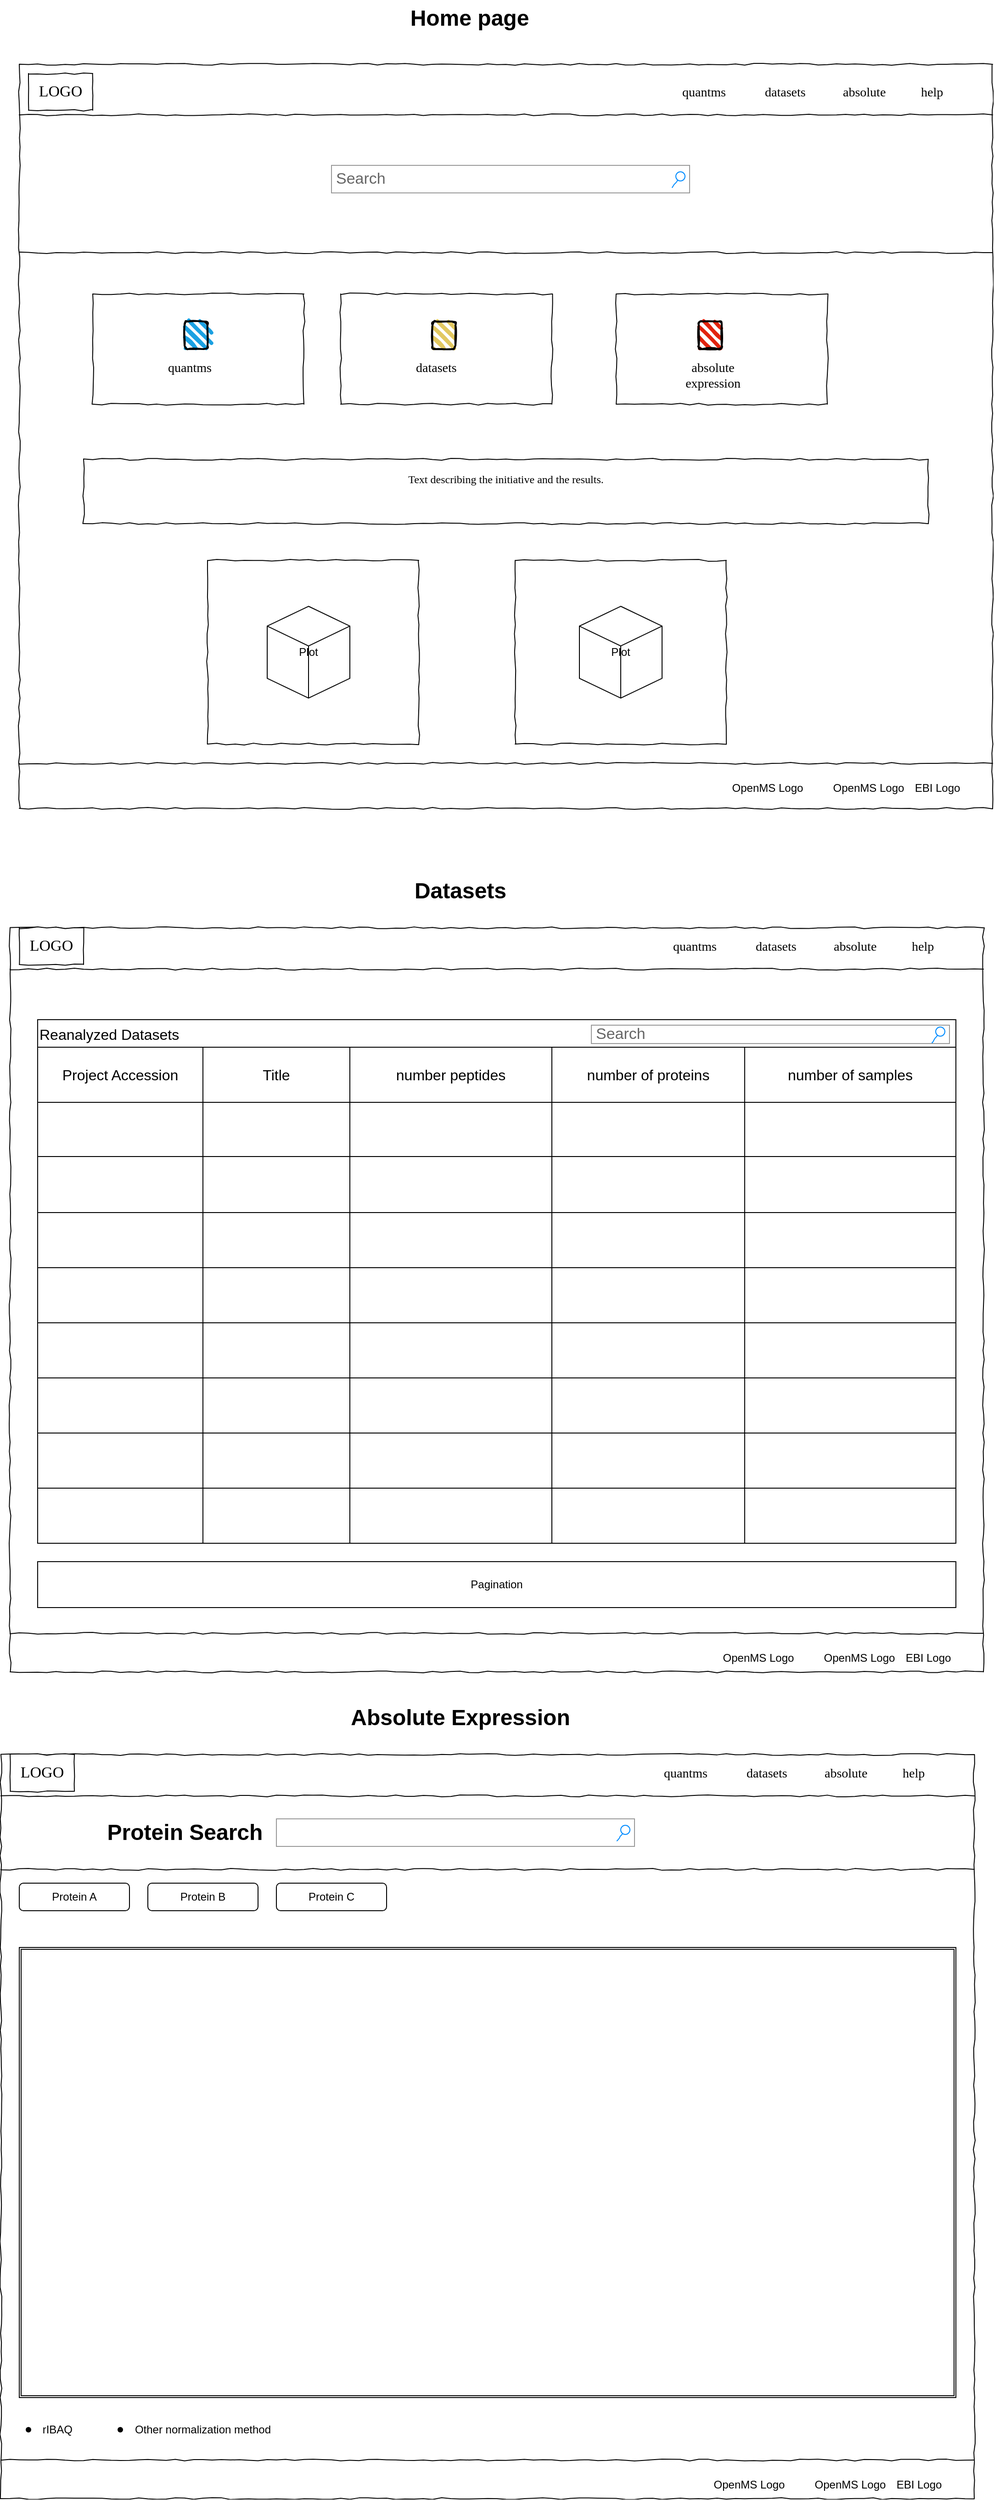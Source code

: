 <mxfile version="21.6.5" type="github">
  <diagram name="Page-1" id="03018318-947c-dd8e-b7a3-06fadd420f32">
    <mxGraphModel dx="2074" dy="2013" grid="1" gridSize="10" guides="1" tooltips="1" connect="1" arrows="1" fold="1" page="1" pageScale="1" pageWidth="1100" pageHeight="850" background="#ffffff" math="0" shadow="0">
      <root>
        <mxCell id="0" />
        <mxCell id="1" parent="0" />
        <mxCell id="677b7b8949515195-1" value="" style="whiteSpace=wrap;html=1;rounded=0;shadow=0;labelBackgroundColor=none;strokeColor=#000000;strokeWidth=1;fillColor=none;fontFamily=Verdana;fontSize=12;fontColor=#000000;align=center;comic=1;" parent="1" vertex="1">
          <mxGeometry x="20" y="20" width="1060" height="810" as="geometry" />
        </mxCell>
        <mxCell id="677b7b8949515195-3" value="Search" style="strokeWidth=1;shadow=0;dashed=0;align=center;html=1;shape=mxgraph.mockup.forms.searchBox;strokeColor=#999999;mainText=;strokeColor2=#008cff;fontColor=#666666;fontSize=17;align=left;spacingLeft=3;rounded=0;labelBackgroundColor=none;comic=1;" parent="1" vertex="1">
          <mxGeometry x="360" y="130" width="390" height="30" as="geometry" />
        </mxCell>
        <mxCell id="677b7b8949515195-15" value="&lt;div style=&quot;text-align: justify&quot;&gt;Text describing the initiative and the results.&lt;/div&gt;" style="whiteSpace=wrap;html=1;rounded=0;shadow=0;labelBackgroundColor=none;strokeWidth=1;fillColor=none;fontFamily=Verdana;fontSize=12;align=center;verticalAlign=top;spacing=10;comic=1;" parent="1" vertex="1">
          <mxGeometry x="90" y="450" width="920" height="70" as="geometry" />
        </mxCell>
        <mxCell id="yzn5Dcp2r0DAvpw1gpCk-1" value="" style="line;strokeWidth=1;html=1;rounded=0;shadow=0;labelBackgroundColor=none;fillColor=none;fontFamily=Verdana;fontSize=14;fontColor=#000000;align=center;comic=1;" vertex="1" parent="1">
          <mxGeometry x="20" y="200" width="1060" height="50" as="geometry" />
        </mxCell>
        <mxCell id="yzn5Dcp2r0DAvpw1gpCk-4" value="" style="group" vertex="1" connectable="0" parent="1">
          <mxGeometry x="100" y="270" width="230" height="120" as="geometry" />
        </mxCell>
        <mxCell id="677b7b8949515195-26" value="" style="whiteSpace=wrap;html=1;rounded=0;shadow=0;labelBackgroundColor=none;strokeWidth=1;fillColor=none;fontFamily=Verdana;fontSize=12;align=center;comic=1;" parent="yzn5Dcp2r0DAvpw1gpCk-4" vertex="1">
          <mxGeometry width="230" height="120" as="geometry" />
        </mxCell>
        <mxCell id="677b7b8949515195-42" value="quantms" style="text;html=1;points=[];align=left;verticalAlign=top;spacingTop=-4;fontSize=14;fontFamily=Verdana" parent="yzn5Dcp2r0DAvpw1gpCk-4" vertex="1">
          <mxGeometry x="80" y="70" width="70" height="20" as="geometry" />
        </mxCell>
        <mxCell id="yzn5Dcp2r0DAvpw1gpCk-3" value="" style="rounded=1;whiteSpace=wrap;html=1;strokeWidth=2;fillWeight=4;hachureGap=8;hachureAngle=45;fillColor=#1ba1e2;sketch=1;" vertex="1" parent="yzn5Dcp2r0DAvpw1gpCk-4">
          <mxGeometry x="100" y="30" width="25" height="30" as="geometry" />
        </mxCell>
        <mxCell id="yzn5Dcp2r0DAvpw1gpCk-5" value="" style="group" vertex="1" connectable="0" parent="1">
          <mxGeometry x="370" y="270" width="230" height="120" as="geometry" />
        </mxCell>
        <mxCell id="yzn5Dcp2r0DAvpw1gpCk-6" value="" style="whiteSpace=wrap;html=1;rounded=0;shadow=0;labelBackgroundColor=none;strokeWidth=1;fillColor=none;fontFamily=Verdana;fontSize=12;align=center;comic=1;" vertex="1" parent="yzn5Dcp2r0DAvpw1gpCk-5">
          <mxGeometry width="230" height="120" as="geometry" />
        </mxCell>
        <mxCell id="yzn5Dcp2r0DAvpw1gpCk-7" value="datasets" style="text;html=1;points=[];align=left;verticalAlign=top;spacingTop=-4;fontSize=14;fontFamily=Verdana" vertex="1" parent="yzn5Dcp2r0DAvpw1gpCk-5">
          <mxGeometry x="80" y="70" width="70" height="20" as="geometry" />
        </mxCell>
        <mxCell id="yzn5Dcp2r0DAvpw1gpCk-8" value="" style="rounded=1;whiteSpace=wrap;html=1;strokeWidth=2;fillWeight=4;hachureGap=8;hachureAngle=45;fillColor=#E2C861;sketch=1;" vertex="1" parent="yzn5Dcp2r0DAvpw1gpCk-5">
          <mxGeometry x="100" y="30" width="25" height="30" as="geometry" />
        </mxCell>
        <mxCell id="yzn5Dcp2r0DAvpw1gpCk-9" value="" style="group" vertex="1" connectable="0" parent="1">
          <mxGeometry x="660" y="270" width="230" height="120" as="geometry" />
        </mxCell>
        <mxCell id="yzn5Dcp2r0DAvpw1gpCk-10" value="" style="whiteSpace=wrap;html=1;rounded=0;shadow=0;labelBackgroundColor=none;strokeWidth=1;fillColor=none;fontFamily=Verdana;fontSize=12;align=center;comic=1;" vertex="1" parent="yzn5Dcp2r0DAvpw1gpCk-9">
          <mxGeometry x="10" width="230" height="120" as="geometry" />
        </mxCell>
        <mxCell id="yzn5Dcp2r0DAvpw1gpCk-11" value="absolute &lt;br&gt;expression" style="text;html=1;points=[];align=center;verticalAlign=top;spacingTop=-4;fontSize=14;fontFamily=Verdana" vertex="1" parent="yzn5Dcp2r0DAvpw1gpCk-9">
          <mxGeometry x="80" y="70" width="70" height="20" as="geometry" />
        </mxCell>
        <mxCell id="yzn5Dcp2r0DAvpw1gpCk-12" value="" style="rounded=1;whiteSpace=wrap;html=1;strokeWidth=2;fillWeight=4;hachureGap=8;hachureAngle=45;fillColor=#E2230E;sketch=1;" vertex="1" parent="yzn5Dcp2r0DAvpw1gpCk-9">
          <mxGeometry x="100" y="30" width="25" height="30" as="geometry" />
        </mxCell>
        <mxCell id="yzn5Dcp2r0DAvpw1gpCk-14" value="" style="whiteSpace=wrap;html=1;rounded=0;shadow=0;labelBackgroundColor=none;strokeWidth=1;fillColor=none;fontFamily=Verdana;fontSize=12;align=center;comic=1;" vertex="1" parent="1">
          <mxGeometry x="225" y="560" width="230" height="200" as="geometry" />
        </mxCell>
        <mxCell id="yzn5Dcp2r0DAvpw1gpCk-17" value="" style="whiteSpace=wrap;html=1;rounded=0;shadow=0;labelBackgroundColor=none;strokeWidth=1;fillColor=none;fontFamily=Verdana;fontSize=12;align=center;comic=1;" vertex="1" parent="1">
          <mxGeometry x="560" y="560" width="230" height="200" as="geometry" />
        </mxCell>
        <mxCell id="yzn5Dcp2r0DAvpw1gpCk-18" value="Plot" style="html=1;whiteSpace=wrap;shape=isoCube2;backgroundOutline=1;isoAngle=15;" vertex="1" parent="1">
          <mxGeometry x="290" y="610" width="90" height="100" as="geometry" />
        </mxCell>
        <mxCell id="yzn5Dcp2r0DAvpw1gpCk-19" value="Plot" style="html=1;whiteSpace=wrap;shape=isoCube2;backgroundOutline=1;isoAngle=15;" vertex="1" parent="1">
          <mxGeometry x="630" y="610" width="90" height="100" as="geometry" />
        </mxCell>
        <mxCell id="yzn5Dcp2r0DAvpw1gpCk-23" value="Home page" style="text;strokeColor=none;fillColor=none;html=1;fontSize=24;fontStyle=1;verticalAlign=middle;align=center;" vertex="1" parent="1">
          <mxGeometry x="460" y="-50" width="100" height="40" as="geometry" />
        </mxCell>
        <mxCell id="yzn5Dcp2r0DAvpw1gpCk-24" value="Datasets" style="text;strokeColor=none;fillColor=none;html=1;fontSize=24;fontStyle=1;verticalAlign=middle;align=center;" vertex="1" parent="1">
          <mxGeometry x="450" y="900" width="100" height="40" as="geometry" />
        </mxCell>
        <mxCell id="yzn5Dcp2r0DAvpw1gpCk-28" value="" style="group" vertex="1" connectable="0" parent="1">
          <mxGeometry x="20" y="30" width="1060" height="50" as="geometry" />
        </mxCell>
        <mxCell id="677b7b8949515195-2" value="LOGO" style="whiteSpace=wrap;html=1;rounded=0;shadow=0;labelBackgroundColor=none;strokeWidth=1;fontFamily=Verdana;fontSize=17;align=center;comic=1;" parent="yzn5Dcp2r0DAvpw1gpCk-28" vertex="1">
          <mxGeometry x="10" width="70" height="40" as="geometry" />
        </mxCell>
        <mxCell id="677b7b8949515195-4" value="quantms" style="text;html=1;points=[];align=left;verticalAlign=top;spacingTop=-4;fontSize=14;fontFamily=Verdana" parent="yzn5Dcp2r0DAvpw1gpCk-28" vertex="1">
          <mxGeometry x="720" y="10" width="60" height="20" as="geometry" />
        </mxCell>
        <mxCell id="677b7b8949515195-5" value="datasets" style="text;html=1;points=[];align=left;verticalAlign=top;spacingTop=-4;fontSize=14;fontFamily=Verdana" parent="yzn5Dcp2r0DAvpw1gpCk-28" vertex="1">
          <mxGeometry x="810" y="10" width="60" height="20" as="geometry" />
        </mxCell>
        <mxCell id="677b7b8949515195-6" value="absolute" style="text;html=1;points=[];align=left;verticalAlign=top;spacingTop=-4;fontSize=14;fontFamily=Verdana" parent="yzn5Dcp2r0DAvpw1gpCk-28" vertex="1">
          <mxGeometry x="895" y="10" width="60" height="20" as="geometry" />
        </mxCell>
        <mxCell id="677b7b8949515195-7" value="help" style="text;html=1;points=[];align=left;verticalAlign=top;spacingTop=-4;fontSize=14;fontFamily=Verdana" parent="yzn5Dcp2r0DAvpw1gpCk-28" vertex="1">
          <mxGeometry x="980" y="10" width="60" height="20" as="geometry" />
        </mxCell>
        <mxCell id="677b7b8949515195-9" value="" style="line;strokeWidth=1;html=1;rounded=0;shadow=0;labelBackgroundColor=none;fillColor=none;fontFamily=Verdana;fontSize=14;fontColor=#000000;align=center;comic=1;" parent="yzn5Dcp2r0DAvpw1gpCk-28" vertex="1">
          <mxGeometry y="40" width="1060" height="10" as="geometry" />
        </mxCell>
        <mxCell id="yzn5Dcp2r0DAvpw1gpCk-81" value="" style="group" vertex="1" connectable="0" parent="1">
          <mxGeometry x="20" y="776" width="1060" height="47" as="geometry" />
        </mxCell>
        <mxCell id="yzn5Dcp2r0DAvpw1gpCk-20" value="EBI Logo" style="text;html=1;strokeColor=none;fillColor=none;align=center;verticalAlign=middle;whiteSpace=wrap;rounded=0;" vertex="1" parent="yzn5Dcp2r0DAvpw1gpCk-81">
          <mxGeometry x="970" y="17" width="60" height="30" as="geometry" />
        </mxCell>
        <mxCell id="yzn5Dcp2r0DAvpw1gpCk-21" value="OpenMS Logo" style="text;html=1;strokeColor=none;fillColor=none;align=center;verticalAlign=middle;whiteSpace=wrap;rounded=0;" vertex="1" parent="yzn5Dcp2r0DAvpw1gpCk-81">
          <mxGeometry x="860" y="17" width="130" height="30" as="geometry" />
        </mxCell>
        <mxCell id="yzn5Dcp2r0DAvpw1gpCk-22" value="OpenMS Logo" style="text;html=1;strokeColor=none;fillColor=none;align=center;verticalAlign=middle;whiteSpace=wrap;rounded=0;" vertex="1" parent="yzn5Dcp2r0DAvpw1gpCk-81">
          <mxGeometry x="750" y="17" width="130" height="30" as="geometry" />
        </mxCell>
        <mxCell id="yzn5Dcp2r0DAvpw1gpCk-80" value="" style="line;strokeWidth=1;html=1;rounded=0;shadow=0;labelBackgroundColor=none;fillColor=none;fontFamily=Verdana;fontSize=14;fontColor=#000000;align=center;comic=1;" vertex="1" parent="yzn5Dcp2r0DAvpw1gpCk-81">
          <mxGeometry width="1060" height="10" as="geometry" />
        </mxCell>
        <mxCell id="yzn5Dcp2r0DAvpw1gpCk-105" value="Absolute Expression" style="text;strokeColor=none;fillColor=none;html=1;fontSize=24;fontStyle=1;verticalAlign=middle;align=center;" vertex="1" parent="1">
          <mxGeometry x="450" y="1800" width="100" height="40" as="geometry" />
        </mxCell>
        <mxCell id="yzn5Dcp2r0DAvpw1gpCk-106" value="" style="group" vertex="1" connectable="0" parent="1">
          <mxGeometry x="10" y="960" width="1060" height="810" as="geometry" />
        </mxCell>
        <mxCell id="yzn5Dcp2r0DAvpw1gpCk-26" value="" style="whiteSpace=wrap;html=1;rounded=0;shadow=0;labelBackgroundColor=none;strokeColor=#000000;strokeWidth=1;fillColor=none;fontFamily=Verdana;fontSize=12;fontColor=#000000;align=center;comic=1;" vertex="1" parent="yzn5Dcp2r0DAvpw1gpCk-106">
          <mxGeometry width="1060" height="810" as="geometry" />
        </mxCell>
        <mxCell id="yzn5Dcp2r0DAvpw1gpCk-30" value="" style="group" vertex="1" connectable="0" parent="yzn5Dcp2r0DAvpw1gpCk-106">
          <mxGeometry width="1060" height="50" as="geometry" />
        </mxCell>
        <mxCell id="yzn5Dcp2r0DAvpw1gpCk-31" value="LOGO" style="whiteSpace=wrap;html=1;rounded=0;shadow=0;labelBackgroundColor=none;strokeWidth=1;fontFamily=Verdana;fontSize=17;align=center;comic=1;" vertex="1" parent="yzn5Dcp2r0DAvpw1gpCk-30">
          <mxGeometry x="10" width="70" height="40" as="geometry" />
        </mxCell>
        <mxCell id="yzn5Dcp2r0DAvpw1gpCk-32" value="quantms" style="text;html=1;points=[];align=left;verticalAlign=top;spacingTop=-4;fontSize=14;fontFamily=Verdana" vertex="1" parent="yzn5Dcp2r0DAvpw1gpCk-30">
          <mxGeometry x="720" y="10" width="60" height="20" as="geometry" />
        </mxCell>
        <mxCell id="yzn5Dcp2r0DAvpw1gpCk-33" value="datasets" style="text;html=1;points=[];align=left;verticalAlign=top;spacingTop=-4;fontSize=14;fontFamily=Verdana" vertex="1" parent="yzn5Dcp2r0DAvpw1gpCk-30">
          <mxGeometry x="810" y="10" width="60" height="20" as="geometry" />
        </mxCell>
        <mxCell id="yzn5Dcp2r0DAvpw1gpCk-34" value="absolute" style="text;html=1;points=[];align=left;verticalAlign=top;spacingTop=-4;fontSize=14;fontFamily=Verdana" vertex="1" parent="yzn5Dcp2r0DAvpw1gpCk-30">
          <mxGeometry x="895" y="10" width="60" height="20" as="geometry" />
        </mxCell>
        <mxCell id="yzn5Dcp2r0DAvpw1gpCk-35" value="help" style="text;html=1;points=[];align=left;verticalAlign=top;spacingTop=-4;fontSize=14;fontFamily=Verdana" vertex="1" parent="yzn5Dcp2r0DAvpw1gpCk-30">
          <mxGeometry x="980" y="10" width="60" height="20" as="geometry" />
        </mxCell>
        <mxCell id="yzn5Dcp2r0DAvpw1gpCk-36" value="" style="line;strokeWidth=1;html=1;rounded=0;shadow=0;labelBackgroundColor=none;fillColor=none;fontFamily=Verdana;fontSize=14;fontColor=#000000;align=center;comic=1;" vertex="1" parent="yzn5Dcp2r0DAvpw1gpCk-30">
          <mxGeometry y="40" width="1060" height="10" as="geometry" />
        </mxCell>
        <mxCell id="yzn5Dcp2r0DAvpw1gpCk-37" value="Reanalyzed Datasets" style="shape=table;startSize=30;container=1;collapsible=0;childLayout=tableLayout;strokeColor=default;fontSize=16;align=left;" vertex="1" parent="yzn5Dcp2r0DAvpw1gpCk-106">
          <mxGeometry x="30" y="100" width="1000" height="570" as="geometry" />
        </mxCell>
        <mxCell id="yzn5Dcp2r0DAvpw1gpCk-38" value="" style="shape=tableRow;horizontal=0;startSize=0;swimlaneHead=0;swimlaneBody=0;strokeColor=inherit;top=0;left=0;bottom=0;right=0;collapsible=0;dropTarget=0;fillColor=none;points=[[0,0.5],[1,0.5]];portConstraint=eastwest;fontSize=16;" vertex="1" parent="yzn5Dcp2r0DAvpw1gpCk-37">
          <mxGeometry y="30" width="1000" height="60" as="geometry" />
        </mxCell>
        <mxCell id="yzn5Dcp2r0DAvpw1gpCk-39" value="Project Accession" style="shape=partialRectangle;html=1;whiteSpace=wrap;connectable=0;strokeColor=inherit;overflow=hidden;fillColor=none;top=0;left=0;bottom=0;right=0;pointerEvents=1;fontSize=16;" vertex="1" parent="yzn5Dcp2r0DAvpw1gpCk-38">
          <mxGeometry width="180" height="60" as="geometry">
            <mxRectangle width="180" height="60" as="alternateBounds" />
          </mxGeometry>
        </mxCell>
        <mxCell id="yzn5Dcp2r0DAvpw1gpCk-40" value="Title" style="shape=partialRectangle;html=1;whiteSpace=wrap;connectable=0;strokeColor=inherit;overflow=hidden;fillColor=none;top=0;left=0;bottom=0;right=0;pointerEvents=1;fontSize=16;" vertex="1" parent="yzn5Dcp2r0DAvpw1gpCk-38">
          <mxGeometry x="180" width="160" height="60" as="geometry">
            <mxRectangle width="160" height="60" as="alternateBounds" />
          </mxGeometry>
        </mxCell>
        <mxCell id="yzn5Dcp2r0DAvpw1gpCk-51" value="number peptides" style="shape=partialRectangle;html=1;whiteSpace=wrap;connectable=0;strokeColor=inherit;overflow=hidden;fillColor=none;top=0;left=0;bottom=0;right=0;pointerEvents=1;fontSize=16;" vertex="1" parent="yzn5Dcp2r0DAvpw1gpCk-38">
          <mxGeometry x="340" width="220" height="60" as="geometry">
            <mxRectangle width="220" height="60" as="alternateBounds" />
          </mxGeometry>
        </mxCell>
        <mxCell id="yzn5Dcp2r0DAvpw1gpCk-54" value="number of proteins" style="shape=partialRectangle;html=1;whiteSpace=wrap;connectable=0;strokeColor=inherit;overflow=hidden;fillColor=none;top=0;left=0;bottom=0;right=0;pointerEvents=1;fontSize=16;" vertex="1" parent="yzn5Dcp2r0DAvpw1gpCk-38">
          <mxGeometry x="560" width="210" height="60" as="geometry">
            <mxRectangle width="210" height="60" as="alternateBounds" />
          </mxGeometry>
        </mxCell>
        <mxCell id="yzn5Dcp2r0DAvpw1gpCk-57" value="number of samples" style="shape=partialRectangle;html=1;whiteSpace=wrap;connectable=0;strokeColor=inherit;overflow=hidden;fillColor=none;top=0;left=0;bottom=0;right=0;pointerEvents=1;fontSize=16;" vertex="1" parent="yzn5Dcp2r0DAvpw1gpCk-38">
          <mxGeometry x="770" width="230" height="60" as="geometry">
            <mxRectangle width="230" height="60" as="alternateBounds" />
          </mxGeometry>
        </mxCell>
        <mxCell id="yzn5Dcp2r0DAvpw1gpCk-42" value="" style="shape=tableRow;horizontal=0;startSize=0;swimlaneHead=0;swimlaneBody=0;strokeColor=inherit;top=0;left=0;bottom=0;right=0;collapsible=0;dropTarget=0;fillColor=none;points=[[0,0.5],[1,0.5]];portConstraint=eastwest;fontSize=16;" vertex="1" parent="yzn5Dcp2r0DAvpw1gpCk-37">
          <mxGeometry y="90" width="1000" height="59" as="geometry" />
        </mxCell>
        <mxCell id="yzn5Dcp2r0DAvpw1gpCk-43" value="" style="shape=partialRectangle;html=1;whiteSpace=wrap;connectable=0;strokeColor=inherit;overflow=hidden;fillColor=none;top=0;left=0;bottom=0;right=0;pointerEvents=1;fontSize=16;" vertex="1" parent="yzn5Dcp2r0DAvpw1gpCk-42">
          <mxGeometry width="180" height="59" as="geometry">
            <mxRectangle width="180" height="59" as="alternateBounds" />
          </mxGeometry>
        </mxCell>
        <mxCell id="yzn5Dcp2r0DAvpw1gpCk-44" value="" style="shape=partialRectangle;html=1;whiteSpace=wrap;connectable=0;strokeColor=inherit;overflow=hidden;fillColor=none;top=0;left=0;bottom=0;right=0;pointerEvents=1;fontSize=16;" vertex="1" parent="yzn5Dcp2r0DAvpw1gpCk-42">
          <mxGeometry x="180" width="160" height="59" as="geometry">
            <mxRectangle width="160" height="59" as="alternateBounds" />
          </mxGeometry>
        </mxCell>
        <mxCell id="yzn5Dcp2r0DAvpw1gpCk-52" style="shape=partialRectangle;html=1;whiteSpace=wrap;connectable=0;strokeColor=inherit;overflow=hidden;fillColor=none;top=0;left=0;bottom=0;right=0;pointerEvents=1;fontSize=16;" vertex="1" parent="yzn5Dcp2r0DAvpw1gpCk-42">
          <mxGeometry x="340" width="220" height="59" as="geometry">
            <mxRectangle width="220" height="59" as="alternateBounds" />
          </mxGeometry>
        </mxCell>
        <mxCell id="yzn5Dcp2r0DAvpw1gpCk-55" style="shape=partialRectangle;html=1;whiteSpace=wrap;connectable=0;strokeColor=inherit;overflow=hidden;fillColor=none;top=0;left=0;bottom=0;right=0;pointerEvents=1;fontSize=16;" vertex="1" parent="yzn5Dcp2r0DAvpw1gpCk-42">
          <mxGeometry x="560" width="210" height="59" as="geometry">
            <mxRectangle width="210" height="59" as="alternateBounds" />
          </mxGeometry>
        </mxCell>
        <mxCell id="yzn5Dcp2r0DAvpw1gpCk-58" style="shape=partialRectangle;html=1;whiteSpace=wrap;connectable=0;strokeColor=inherit;overflow=hidden;fillColor=none;top=0;left=0;bottom=0;right=0;pointerEvents=1;fontSize=16;" vertex="1" parent="yzn5Dcp2r0DAvpw1gpCk-42">
          <mxGeometry x="770" width="230" height="59" as="geometry">
            <mxRectangle width="230" height="59" as="alternateBounds" />
          </mxGeometry>
        </mxCell>
        <mxCell id="yzn5Dcp2r0DAvpw1gpCk-46" value="" style="shape=tableRow;horizontal=0;startSize=0;swimlaneHead=0;swimlaneBody=0;strokeColor=inherit;top=0;left=0;bottom=0;right=0;collapsible=0;dropTarget=0;fillColor=none;points=[[0,0.5],[1,0.5]];portConstraint=eastwest;fontSize=16;" vertex="1" parent="yzn5Dcp2r0DAvpw1gpCk-37">
          <mxGeometry y="149" width="1000" height="61" as="geometry" />
        </mxCell>
        <mxCell id="yzn5Dcp2r0DAvpw1gpCk-47" value="" style="shape=partialRectangle;html=1;whiteSpace=wrap;connectable=0;strokeColor=inherit;overflow=hidden;fillColor=none;top=0;left=0;bottom=0;right=0;pointerEvents=1;fontSize=16;" vertex="1" parent="yzn5Dcp2r0DAvpw1gpCk-46">
          <mxGeometry width="180" height="61" as="geometry">
            <mxRectangle width="180" height="61" as="alternateBounds" />
          </mxGeometry>
        </mxCell>
        <mxCell id="yzn5Dcp2r0DAvpw1gpCk-48" value="" style="shape=partialRectangle;html=1;whiteSpace=wrap;connectable=0;strokeColor=inherit;overflow=hidden;fillColor=none;top=0;left=0;bottom=0;right=0;pointerEvents=1;fontSize=16;" vertex="1" parent="yzn5Dcp2r0DAvpw1gpCk-46">
          <mxGeometry x="180" width="160" height="61" as="geometry">
            <mxRectangle width="160" height="61" as="alternateBounds" />
          </mxGeometry>
        </mxCell>
        <mxCell id="yzn5Dcp2r0DAvpw1gpCk-53" style="shape=partialRectangle;html=1;whiteSpace=wrap;connectable=0;strokeColor=inherit;overflow=hidden;fillColor=none;top=0;left=0;bottom=0;right=0;pointerEvents=1;fontSize=16;" vertex="1" parent="yzn5Dcp2r0DAvpw1gpCk-46">
          <mxGeometry x="340" width="220" height="61" as="geometry">
            <mxRectangle width="220" height="61" as="alternateBounds" />
          </mxGeometry>
        </mxCell>
        <mxCell id="yzn5Dcp2r0DAvpw1gpCk-56" style="shape=partialRectangle;html=1;whiteSpace=wrap;connectable=0;strokeColor=inherit;overflow=hidden;fillColor=none;top=0;left=0;bottom=0;right=0;pointerEvents=1;fontSize=16;" vertex="1" parent="yzn5Dcp2r0DAvpw1gpCk-46">
          <mxGeometry x="560" width="210" height="61" as="geometry">
            <mxRectangle width="210" height="61" as="alternateBounds" />
          </mxGeometry>
        </mxCell>
        <mxCell id="yzn5Dcp2r0DAvpw1gpCk-59" style="shape=partialRectangle;html=1;whiteSpace=wrap;connectable=0;strokeColor=inherit;overflow=hidden;fillColor=none;top=0;left=0;bottom=0;right=0;pointerEvents=1;fontSize=16;" vertex="1" parent="yzn5Dcp2r0DAvpw1gpCk-46">
          <mxGeometry x="770" width="230" height="61" as="geometry">
            <mxRectangle width="230" height="61" as="alternateBounds" />
          </mxGeometry>
        </mxCell>
        <mxCell id="yzn5Dcp2r0DAvpw1gpCk-60" style="shape=tableRow;horizontal=0;startSize=0;swimlaneHead=0;swimlaneBody=0;strokeColor=inherit;top=0;left=0;bottom=0;right=0;collapsible=0;dropTarget=0;fillColor=none;points=[[0,0.5],[1,0.5]];portConstraint=eastwest;fontSize=16;" vertex="1" parent="yzn5Dcp2r0DAvpw1gpCk-37">
          <mxGeometry y="210" width="1000" height="60" as="geometry" />
        </mxCell>
        <mxCell id="yzn5Dcp2r0DAvpw1gpCk-61" style="shape=partialRectangle;html=1;whiteSpace=wrap;connectable=0;strokeColor=inherit;overflow=hidden;fillColor=none;top=0;left=0;bottom=0;right=0;pointerEvents=1;fontSize=16;" vertex="1" parent="yzn5Dcp2r0DAvpw1gpCk-60">
          <mxGeometry width="180" height="60" as="geometry">
            <mxRectangle width="180" height="60" as="alternateBounds" />
          </mxGeometry>
        </mxCell>
        <mxCell id="yzn5Dcp2r0DAvpw1gpCk-62" style="shape=partialRectangle;html=1;whiteSpace=wrap;connectable=0;strokeColor=inherit;overflow=hidden;fillColor=none;top=0;left=0;bottom=0;right=0;pointerEvents=1;fontSize=16;" vertex="1" parent="yzn5Dcp2r0DAvpw1gpCk-60">
          <mxGeometry x="180" width="160" height="60" as="geometry">
            <mxRectangle width="160" height="60" as="alternateBounds" />
          </mxGeometry>
        </mxCell>
        <mxCell id="yzn5Dcp2r0DAvpw1gpCk-63" style="shape=partialRectangle;html=1;whiteSpace=wrap;connectable=0;strokeColor=inherit;overflow=hidden;fillColor=none;top=0;left=0;bottom=0;right=0;pointerEvents=1;fontSize=16;" vertex="1" parent="yzn5Dcp2r0DAvpw1gpCk-60">
          <mxGeometry x="340" width="220" height="60" as="geometry">
            <mxRectangle width="220" height="60" as="alternateBounds" />
          </mxGeometry>
        </mxCell>
        <mxCell id="yzn5Dcp2r0DAvpw1gpCk-64" style="shape=partialRectangle;html=1;whiteSpace=wrap;connectable=0;strokeColor=inherit;overflow=hidden;fillColor=none;top=0;left=0;bottom=0;right=0;pointerEvents=1;fontSize=16;" vertex="1" parent="yzn5Dcp2r0DAvpw1gpCk-60">
          <mxGeometry x="560" width="210" height="60" as="geometry">
            <mxRectangle width="210" height="60" as="alternateBounds" />
          </mxGeometry>
        </mxCell>
        <mxCell id="yzn5Dcp2r0DAvpw1gpCk-65" style="shape=partialRectangle;html=1;whiteSpace=wrap;connectable=0;strokeColor=inherit;overflow=hidden;fillColor=none;top=0;left=0;bottom=0;right=0;pointerEvents=1;fontSize=16;" vertex="1" parent="yzn5Dcp2r0DAvpw1gpCk-60">
          <mxGeometry x="770" width="230" height="60" as="geometry">
            <mxRectangle width="230" height="60" as="alternateBounds" />
          </mxGeometry>
        </mxCell>
        <mxCell id="yzn5Dcp2r0DAvpw1gpCk-66" style="shape=tableRow;horizontal=0;startSize=0;swimlaneHead=0;swimlaneBody=0;strokeColor=inherit;top=0;left=0;bottom=0;right=0;collapsible=0;dropTarget=0;fillColor=none;points=[[0,0.5],[1,0.5]];portConstraint=eastwest;fontSize=16;" vertex="1" parent="yzn5Dcp2r0DAvpw1gpCk-37">
          <mxGeometry y="270" width="1000" height="60" as="geometry" />
        </mxCell>
        <mxCell id="yzn5Dcp2r0DAvpw1gpCk-67" style="shape=partialRectangle;html=1;whiteSpace=wrap;connectable=0;strokeColor=inherit;overflow=hidden;fillColor=none;top=0;left=0;bottom=0;right=0;pointerEvents=1;fontSize=16;" vertex="1" parent="yzn5Dcp2r0DAvpw1gpCk-66">
          <mxGeometry width="180" height="60" as="geometry">
            <mxRectangle width="180" height="60" as="alternateBounds" />
          </mxGeometry>
        </mxCell>
        <mxCell id="yzn5Dcp2r0DAvpw1gpCk-68" style="shape=partialRectangle;html=1;whiteSpace=wrap;connectable=0;strokeColor=inherit;overflow=hidden;fillColor=none;top=0;left=0;bottom=0;right=0;pointerEvents=1;fontSize=16;" vertex="1" parent="yzn5Dcp2r0DAvpw1gpCk-66">
          <mxGeometry x="180" width="160" height="60" as="geometry">
            <mxRectangle width="160" height="60" as="alternateBounds" />
          </mxGeometry>
        </mxCell>
        <mxCell id="yzn5Dcp2r0DAvpw1gpCk-69" style="shape=partialRectangle;html=1;whiteSpace=wrap;connectable=0;strokeColor=inherit;overflow=hidden;fillColor=none;top=0;left=0;bottom=0;right=0;pointerEvents=1;fontSize=16;" vertex="1" parent="yzn5Dcp2r0DAvpw1gpCk-66">
          <mxGeometry x="340" width="220" height="60" as="geometry">
            <mxRectangle width="220" height="60" as="alternateBounds" />
          </mxGeometry>
        </mxCell>
        <mxCell id="yzn5Dcp2r0DAvpw1gpCk-70" style="shape=partialRectangle;html=1;whiteSpace=wrap;connectable=0;strokeColor=inherit;overflow=hidden;fillColor=none;top=0;left=0;bottom=0;right=0;pointerEvents=1;fontSize=16;" vertex="1" parent="yzn5Dcp2r0DAvpw1gpCk-66">
          <mxGeometry x="560" width="210" height="60" as="geometry">
            <mxRectangle width="210" height="60" as="alternateBounds" />
          </mxGeometry>
        </mxCell>
        <mxCell id="yzn5Dcp2r0DAvpw1gpCk-71" style="shape=partialRectangle;html=1;whiteSpace=wrap;connectable=0;strokeColor=inherit;overflow=hidden;fillColor=none;top=0;left=0;bottom=0;right=0;pointerEvents=1;fontSize=16;" vertex="1" parent="yzn5Dcp2r0DAvpw1gpCk-66">
          <mxGeometry x="770" width="230" height="60" as="geometry">
            <mxRectangle width="230" height="60" as="alternateBounds" />
          </mxGeometry>
        </mxCell>
        <mxCell id="yzn5Dcp2r0DAvpw1gpCk-72" style="shape=tableRow;horizontal=0;startSize=0;swimlaneHead=0;swimlaneBody=0;strokeColor=inherit;top=0;left=0;bottom=0;right=0;collapsible=0;dropTarget=0;fillColor=none;points=[[0,0.5],[1,0.5]];portConstraint=eastwest;fontSize=16;" vertex="1" parent="yzn5Dcp2r0DAvpw1gpCk-37">
          <mxGeometry y="330" width="1000" height="60" as="geometry" />
        </mxCell>
        <mxCell id="yzn5Dcp2r0DAvpw1gpCk-73" style="shape=partialRectangle;html=1;whiteSpace=wrap;connectable=0;strokeColor=inherit;overflow=hidden;fillColor=none;top=0;left=0;bottom=0;right=0;pointerEvents=1;fontSize=16;" vertex="1" parent="yzn5Dcp2r0DAvpw1gpCk-72">
          <mxGeometry width="180" height="60" as="geometry">
            <mxRectangle width="180" height="60" as="alternateBounds" />
          </mxGeometry>
        </mxCell>
        <mxCell id="yzn5Dcp2r0DAvpw1gpCk-74" style="shape=partialRectangle;html=1;whiteSpace=wrap;connectable=0;strokeColor=inherit;overflow=hidden;fillColor=none;top=0;left=0;bottom=0;right=0;pointerEvents=1;fontSize=16;" vertex="1" parent="yzn5Dcp2r0DAvpw1gpCk-72">
          <mxGeometry x="180" width="160" height="60" as="geometry">
            <mxRectangle width="160" height="60" as="alternateBounds" />
          </mxGeometry>
        </mxCell>
        <mxCell id="yzn5Dcp2r0DAvpw1gpCk-75" style="shape=partialRectangle;html=1;whiteSpace=wrap;connectable=0;strokeColor=inherit;overflow=hidden;fillColor=none;top=0;left=0;bottom=0;right=0;pointerEvents=1;fontSize=16;" vertex="1" parent="yzn5Dcp2r0DAvpw1gpCk-72">
          <mxGeometry x="340" width="220" height="60" as="geometry">
            <mxRectangle width="220" height="60" as="alternateBounds" />
          </mxGeometry>
        </mxCell>
        <mxCell id="yzn5Dcp2r0DAvpw1gpCk-76" style="shape=partialRectangle;html=1;whiteSpace=wrap;connectable=0;strokeColor=inherit;overflow=hidden;fillColor=none;top=0;left=0;bottom=0;right=0;pointerEvents=1;fontSize=16;" vertex="1" parent="yzn5Dcp2r0DAvpw1gpCk-72">
          <mxGeometry x="560" width="210" height="60" as="geometry">
            <mxRectangle width="210" height="60" as="alternateBounds" />
          </mxGeometry>
        </mxCell>
        <mxCell id="yzn5Dcp2r0DAvpw1gpCk-77" style="shape=partialRectangle;html=1;whiteSpace=wrap;connectable=0;strokeColor=inherit;overflow=hidden;fillColor=none;top=0;left=0;bottom=0;right=0;pointerEvents=1;fontSize=16;" vertex="1" parent="yzn5Dcp2r0DAvpw1gpCk-72">
          <mxGeometry x="770" width="230" height="60" as="geometry">
            <mxRectangle width="230" height="60" as="alternateBounds" />
          </mxGeometry>
        </mxCell>
        <mxCell id="yzn5Dcp2r0DAvpw1gpCk-87" style="shape=tableRow;horizontal=0;startSize=0;swimlaneHead=0;swimlaneBody=0;strokeColor=inherit;top=0;left=0;bottom=0;right=0;collapsible=0;dropTarget=0;fillColor=none;points=[[0,0.5],[1,0.5]];portConstraint=eastwest;fontSize=16;" vertex="1" parent="yzn5Dcp2r0DAvpw1gpCk-37">
          <mxGeometry y="390" width="1000" height="60" as="geometry" />
        </mxCell>
        <mxCell id="yzn5Dcp2r0DAvpw1gpCk-88" style="shape=partialRectangle;html=1;whiteSpace=wrap;connectable=0;strokeColor=inherit;overflow=hidden;fillColor=none;top=0;left=0;bottom=0;right=0;pointerEvents=1;fontSize=16;" vertex="1" parent="yzn5Dcp2r0DAvpw1gpCk-87">
          <mxGeometry width="180" height="60" as="geometry">
            <mxRectangle width="180" height="60" as="alternateBounds" />
          </mxGeometry>
        </mxCell>
        <mxCell id="yzn5Dcp2r0DAvpw1gpCk-89" style="shape=partialRectangle;html=1;whiteSpace=wrap;connectable=0;strokeColor=inherit;overflow=hidden;fillColor=none;top=0;left=0;bottom=0;right=0;pointerEvents=1;fontSize=16;" vertex="1" parent="yzn5Dcp2r0DAvpw1gpCk-87">
          <mxGeometry x="180" width="160" height="60" as="geometry">
            <mxRectangle width="160" height="60" as="alternateBounds" />
          </mxGeometry>
        </mxCell>
        <mxCell id="yzn5Dcp2r0DAvpw1gpCk-90" style="shape=partialRectangle;html=1;whiteSpace=wrap;connectable=0;strokeColor=inherit;overflow=hidden;fillColor=none;top=0;left=0;bottom=0;right=0;pointerEvents=1;fontSize=16;" vertex="1" parent="yzn5Dcp2r0DAvpw1gpCk-87">
          <mxGeometry x="340" width="220" height="60" as="geometry">
            <mxRectangle width="220" height="60" as="alternateBounds" />
          </mxGeometry>
        </mxCell>
        <mxCell id="yzn5Dcp2r0DAvpw1gpCk-91" style="shape=partialRectangle;html=1;whiteSpace=wrap;connectable=0;strokeColor=inherit;overflow=hidden;fillColor=none;top=0;left=0;bottom=0;right=0;pointerEvents=1;fontSize=16;" vertex="1" parent="yzn5Dcp2r0DAvpw1gpCk-87">
          <mxGeometry x="560" width="210" height="60" as="geometry">
            <mxRectangle width="210" height="60" as="alternateBounds" />
          </mxGeometry>
        </mxCell>
        <mxCell id="yzn5Dcp2r0DAvpw1gpCk-92" style="shape=partialRectangle;html=1;whiteSpace=wrap;connectable=0;strokeColor=inherit;overflow=hidden;fillColor=none;top=0;left=0;bottom=0;right=0;pointerEvents=1;fontSize=16;" vertex="1" parent="yzn5Dcp2r0DAvpw1gpCk-87">
          <mxGeometry x="770" width="230" height="60" as="geometry">
            <mxRectangle width="230" height="60" as="alternateBounds" />
          </mxGeometry>
        </mxCell>
        <mxCell id="yzn5Dcp2r0DAvpw1gpCk-93" style="shape=tableRow;horizontal=0;startSize=0;swimlaneHead=0;swimlaneBody=0;strokeColor=inherit;top=0;left=0;bottom=0;right=0;collapsible=0;dropTarget=0;fillColor=none;points=[[0,0.5],[1,0.5]];portConstraint=eastwest;fontSize=16;" vertex="1" parent="yzn5Dcp2r0DAvpw1gpCk-37">
          <mxGeometry y="450" width="1000" height="60" as="geometry" />
        </mxCell>
        <mxCell id="yzn5Dcp2r0DAvpw1gpCk-94" style="shape=partialRectangle;html=1;whiteSpace=wrap;connectable=0;strokeColor=inherit;overflow=hidden;fillColor=none;top=0;left=0;bottom=0;right=0;pointerEvents=1;fontSize=16;" vertex="1" parent="yzn5Dcp2r0DAvpw1gpCk-93">
          <mxGeometry width="180" height="60" as="geometry">
            <mxRectangle width="180" height="60" as="alternateBounds" />
          </mxGeometry>
        </mxCell>
        <mxCell id="yzn5Dcp2r0DAvpw1gpCk-95" style="shape=partialRectangle;html=1;whiteSpace=wrap;connectable=0;strokeColor=inherit;overflow=hidden;fillColor=none;top=0;left=0;bottom=0;right=0;pointerEvents=1;fontSize=16;" vertex="1" parent="yzn5Dcp2r0DAvpw1gpCk-93">
          <mxGeometry x="180" width="160" height="60" as="geometry">
            <mxRectangle width="160" height="60" as="alternateBounds" />
          </mxGeometry>
        </mxCell>
        <mxCell id="yzn5Dcp2r0DAvpw1gpCk-96" style="shape=partialRectangle;html=1;whiteSpace=wrap;connectable=0;strokeColor=inherit;overflow=hidden;fillColor=none;top=0;left=0;bottom=0;right=0;pointerEvents=1;fontSize=16;" vertex="1" parent="yzn5Dcp2r0DAvpw1gpCk-93">
          <mxGeometry x="340" width="220" height="60" as="geometry">
            <mxRectangle width="220" height="60" as="alternateBounds" />
          </mxGeometry>
        </mxCell>
        <mxCell id="yzn5Dcp2r0DAvpw1gpCk-97" style="shape=partialRectangle;html=1;whiteSpace=wrap;connectable=0;strokeColor=inherit;overflow=hidden;fillColor=none;top=0;left=0;bottom=0;right=0;pointerEvents=1;fontSize=16;" vertex="1" parent="yzn5Dcp2r0DAvpw1gpCk-93">
          <mxGeometry x="560" width="210" height="60" as="geometry">
            <mxRectangle width="210" height="60" as="alternateBounds" />
          </mxGeometry>
        </mxCell>
        <mxCell id="yzn5Dcp2r0DAvpw1gpCk-98" style="shape=partialRectangle;html=1;whiteSpace=wrap;connectable=0;strokeColor=inherit;overflow=hidden;fillColor=none;top=0;left=0;bottom=0;right=0;pointerEvents=1;fontSize=16;" vertex="1" parent="yzn5Dcp2r0DAvpw1gpCk-93">
          <mxGeometry x="770" width="230" height="60" as="geometry">
            <mxRectangle width="230" height="60" as="alternateBounds" />
          </mxGeometry>
        </mxCell>
        <mxCell id="yzn5Dcp2r0DAvpw1gpCk-99" style="shape=tableRow;horizontal=0;startSize=0;swimlaneHead=0;swimlaneBody=0;strokeColor=inherit;top=0;left=0;bottom=0;right=0;collapsible=0;dropTarget=0;fillColor=none;points=[[0,0.5],[1,0.5]];portConstraint=eastwest;fontSize=16;" vertex="1" parent="yzn5Dcp2r0DAvpw1gpCk-37">
          <mxGeometry y="510" width="1000" height="60" as="geometry" />
        </mxCell>
        <mxCell id="yzn5Dcp2r0DAvpw1gpCk-100" style="shape=partialRectangle;html=1;whiteSpace=wrap;connectable=0;strokeColor=inherit;overflow=hidden;fillColor=none;top=0;left=0;bottom=0;right=0;pointerEvents=1;fontSize=16;" vertex="1" parent="yzn5Dcp2r0DAvpw1gpCk-99">
          <mxGeometry width="180" height="60" as="geometry">
            <mxRectangle width="180" height="60" as="alternateBounds" />
          </mxGeometry>
        </mxCell>
        <mxCell id="yzn5Dcp2r0DAvpw1gpCk-101" style="shape=partialRectangle;html=1;whiteSpace=wrap;connectable=0;strokeColor=inherit;overflow=hidden;fillColor=none;top=0;left=0;bottom=0;right=0;pointerEvents=1;fontSize=16;" vertex="1" parent="yzn5Dcp2r0DAvpw1gpCk-99">
          <mxGeometry x="180" width="160" height="60" as="geometry">
            <mxRectangle width="160" height="60" as="alternateBounds" />
          </mxGeometry>
        </mxCell>
        <mxCell id="yzn5Dcp2r0DAvpw1gpCk-102" style="shape=partialRectangle;html=1;whiteSpace=wrap;connectable=0;strokeColor=inherit;overflow=hidden;fillColor=none;top=0;left=0;bottom=0;right=0;pointerEvents=1;fontSize=16;" vertex="1" parent="yzn5Dcp2r0DAvpw1gpCk-99">
          <mxGeometry x="340" width="220" height="60" as="geometry">
            <mxRectangle width="220" height="60" as="alternateBounds" />
          </mxGeometry>
        </mxCell>
        <mxCell id="yzn5Dcp2r0DAvpw1gpCk-103" style="shape=partialRectangle;html=1;whiteSpace=wrap;connectable=0;strokeColor=inherit;overflow=hidden;fillColor=none;top=0;left=0;bottom=0;right=0;pointerEvents=1;fontSize=16;" vertex="1" parent="yzn5Dcp2r0DAvpw1gpCk-99">
          <mxGeometry x="560" width="210" height="60" as="geometry">
            <mxRectangle width="210" height="60" as="alternateBounds" />
          </mxGeometry>
        </mxCell>
        <mxCell id="yzn5Dcp2r0DAvpw1gpCk-104" style="shape=partialRectangle;html=1;whiteSpace=wrap;connectable=0;strokeColor=inherit;overflow=hidden;fillColor=none;top=0;left=0;bottom=0;right=0;pointerEvents=1;fontSize=16;" vertex="1" parent="yzn5Dcp2r0DAvpw1gpCk-99">
          <mxGeometry x="770" width="230" height="60" as="geometry">
            <mxRectangle width="230" height="60" as="alternateBounds" />
          </mxGeometry>
        </mxCell>
        <mxCell id="yzn5Dcp2r0DAvpw1gpCk-50" value="Search" style="strokeWidth=1;shadow=0;dashed=0;align=center;html=1;shape=mxgraph.mockup.forms.searchBox;strokeColor=#999999;mainText=;strokeColor2=#008cff;fontColor=#666666;fontSize=17;align=left;spacingLeft=3;rounded=0;labelBackgroundColor=none;comic=1;" vertex="1" parent="yzn5Dcp2r0DAvpw1gpCk-106">
          <mxGeometry x="633" y="106" width="390" height="20" as="geometry" />
        </mxCell>
        <mxCell id="yzn5Dcp2r0DAvpw1gpCk-78" value="Pagination" style="html=1;whiteSpace=wrap;container=1;recursiveResize=0;collapsible=0;" vertex="1" parent="yzn5Dcp2r0DAvpw1gpCk-106">
          <mxGeometry x="30" y="690" width="1000" height="50" as="geometry" />
        </mxCell>
        <mxCell id="yzn5Dcp2r0DAvpw1gpCk-82" value="" style="group" vertex="1" connectable="0" parent="yzn5Dcp2r0DAvpw1gpCk-106">
          <mxGeometry y="763" width="1060" height="47" as="geometry" />
        </mxCell>
        <mxCell id="yzn5Dcp2r0DAvpw1gpCk-83" value="EBI Logo" style="text;html=1;strokeColor=none;fillColor=none;align=center;verticalAlign=middle;whiteSpace=wrap;rounded=0;" vertex="1" parent="yzn5Dcp2r0DAvpw1gpCk-82">
          <mxGeometry x="970" y="17" width="60" height="30" as="geometry" />
        </mxCell>
        <mxCell id="yzn5Dcp2r0DAvpw1gpCk-84" value="OpenMS Logo" style="text;html=1;strokeColor=none;fillColor=none;align=center;verticalAlign=middle;whiteSpace=wrap;rounded=0;" vertex="1" parent="yzn5Dcp2r0DAvpw1gpCk-82">
          <mxGeometry x="860" y="17" width="130" height="30" as="geometry" />
        </mxCell>
        <mxCell id="yzn5Dcp2r0DAvpw1gpCk-85" value="OpenMS Logo" style="text;html=1;strokeColor=none;fillColor=none;align=center;verticalAlign=middle;whiteSpace=wrap;rounded=0;" vertex="1" parent="yzn5Dcp2r0DAvpw1gpCk-82">
          <mxGeometry x="750" y="17" width="130" height="30" as="geometry" />
        </mxCell>
        <mxCell id="yzn5Dcp2r0DAvpw1gpCk-86" value="" style="line;strokeWidth=1;html=1;rounded=0;shadow=0;labelBackgroundColor=none;fillColor=none;fontFamily=Verdana;fontSize=14;fontColor=#000000;align=center;comic=1;" vertex="1" parent="yzn5Dcp2r0DAvpw1gpCk-82">
          <mxGeometry width="1060" height="10" as="geometry" />
        </mxCell>
        <mxCell id="yzn5Dcp2r0DAvpw1gpCk-107" value="" style="group" vertex="1" connectable="0" parent="1">
          <mxGeometry y="1860" width="1060" height="810" as="geometry" />
        </mxCell>
        <mxCell id="yzn5Dcp2r0DAvpw1gpCk-108" value="" style="whiteSpace=wrap;html=1;rounded=0;shadow=0;labelBackgroundColor=none;strokeColor=#000000;strokeWidth=1;fillColor=none;fontFamily=Verdana;fontSize=12;fontColor=#000000;align=center;comic=1;" vertex="1" parent="yzn5Dcp2r0DAvpw1gpCk-107">
          <mxGeometry width="1060" height="810" as="geometry" />
        </mxCell>
        <mxCell id="yzn5Dcp2r0DAvpw1gpCk-109" value="" style="group" vertex="1" connectable="0" parent="yzn5Dcp2r0DAvpw1gpCk-107">
          <mxGeometry width="1060" height="50" as="geometry" />
        </mxCell>
        <mxCell id="yzn5Dcp2r0DAvpw1gpCk-110" value="LOGO" style="whiteSpace=wrap;html=1;rounded=0;shadow=0;labelBackgroundColor=none;strokeWidth=1;fontFamily=Verdana;fontSize=17;align=center;comic=1;" vertex="1" parent="yzn5Dcp2r0DAvpw1gpCk-109">
          <mxGeometry x="10" width="70" height="40" as="geometry" />
        </mxCell>
        <mxCell id="yzn5Dcp2r0DAvpw1gpCk-111" value="quantms" style="text;html=1;points=[];align=left;verticalAlign=top;spacingTop=-4;fontSize=14;fontFamily=Verdana" vertex="1" parent="yzn5Dcp2r0DAvpw1gpCk-109">
          <mxGeometry x="720" y="10" width="60" height="20" as="geometry" />
        </mxCell>
        <mxCell id="yzn5Dcp2r0DAvpw1gpCk-112" value="datasets" style="text;html=1;points=[];align=left;verticalAlign=top;spacingTop=-4;fontSize=14;fontFamily=Verdana" vertex="1" parent="yzn5Dcp2r0DAvpw1gpCk-109">
          <mxGeometry x="810" y="10" width="60" height="20" as="geometry" />
        </mxCell>
        <mxCell id="yzn5Dcp2r0DAvpw1gpCk-113" value="absolute" style="text;html=1;points=[];align=left;verticalAlign=top;spacingTop=-4;fontSize=14;fontFamily=Verdana" vertex="1" parent="yzn5Dcp2r0DAvpw1gpCk-109">
          <mxGeometry x="895" y="10" width="60" height="20" as="geometry" />
        </mxCell>
        <mxCell id="yzn5Dcp2r0DAvpw1gpCk-114" value="help" style="text;html=1;points=[];align=left;verticalAlign=top;spacingTop=-4;fontSize=14;fontFamily=Verdana" vertex="1" parent="yzn5Dcp2r0DAvpw1gpCk-109">
          <mxGeometry x="980" y="10" width="60" height="20" as="geometry" />
        </mxCell>
        <mxCell id="yzn5Dcp2r0DAvpw1gpCk-115" value="" style="line;strokeWidth=1;html=1;rounded=0;shadow=0;labelBackgroundColor=none;fillColor=none;fontFamily=Verdana;fontSize=14;fontColor=#000000;align=center;comic=1;" vertex="1" parent="yzn5Dcp2r0DAvpw1gpCk-109">
          <mxGeometry y="40" width="1060" height="10" as="geometry" />
        </mxCell>
        <mxCell id="yzn5Dcp2r0DAvpw1gpCk-173" value="" style="group" vertex="1" connectable="0" parent="yzn5Dcp2r0DAvpw1gpCk-107">
          <mxGeometry y="763" width="1060" height="47" as="geometry" />
        </mxCell>
        <mxCell id="yzn5Dcp2r0DAvpw1gpCk-174" value="EBI Logo" style="text;html=1;strokeColor=none;fillColor=none;align=center;verticalAlign=middle;whiteSpace=wrap;rounded=0;" vertex="1" parent="yzn5Dcp2r0DAvpw1gpCk-173">
          <mxGeometry x="970" y="17" width="60" height="30" as="geometry" />
        </mxCell>
        <mxCell id="yzn5Dcp2r0DAvpw1gpCk-175" value="OpenMS Logo" style="text;html=1;strokeColor=none;fillColor=none;align=center;verticalAlign=middle;whiteSpace=wrap;rounded=0;" vertex="1" parent="yzn5Dcp2r0DAvpw1gpCk-173">
          <mxGeometry x="860" y="17" width="130" height="30" as="geometry" />
        </mxCell>
        <mxCell id="yzn5Dcp2r0DAvpw1gpCk-176" value="OpenMS Logo" style="text;html=1;strokeColor=none;fillColor=none;align=center;verticalAlign=middle;whiteSpace=wrap;rounded=0;" vertex="1" parent="yzn5Dcp2r0DAvpw1gpCk-173">
          <mxGeometry x="750" y="17" width="130" height="30" as="geometry" />
        </mxCell>
        <mxCell id="yzn5Dcp2r0DAvpw1gpCk-177" value="" style="line;strokeWidth=1;html=1;rounded=0;shadow=0;labelBackgroundColor=none;fillColor=none;fontFamily=Verdana;fontSize=14;fontColor=#000000;align=center;comic=1;" vertex="1" parent="yzn5Dcp2r0DAvpw1gpCk-173">
          <mxGeometry width="1060" height="10" as="geometry" />
        </mxCell>
        <mxCell id="yzn5Dcp2r0DAvpw1gpCk-178" value="" style="line;strokeWidth=1;html=1;rounded=0;shadow=0;labelBackgroundColor=none;fillColor=none;fontFamily=Verdana;fontSize=14;fontColor=#000000;align=center;comic=1;" vertex="1" parent="yzn5Dcp2r0DAvpw1gpCk-107">
          <mxGeometry y="100" width="1060" height="50" as="geometry" />
        </mxCell>
        <mxCell id="yzn5Dcp2r0DAvpw1gpCk-179" value="" style="strokeWidth=1;shadow=0;dashed=0;align=center;html=1;shape=mxgraph.mockup.forms.searchBox;strokeColor=#999999;mainText=;strokeColor2=#008cff;fontColor=#666666;fontSize=17;align=left;spacingLeft=3;rounded=0;labelBackgroundColor=none;comic=1;" vertex="1" parent="yzn5Dcp2r0DAvpw1gpCk-107">
          <mxGeometry x="300" y="70" width="390" height="30" as="geometry" />
        </mxCell>
        <mxCell id="yzn5Dcp2r0DAvpw1gpCk-180" value="Protein Search" style="text;strokeColor=none;fillColor=none;html=1;fontSize=24;fontStyle=1;verticalAlign=middle;align=center;" vertex="1" parent="yzn5Dcp2r0DAvpw1gpCk-107">
          <mxGeometry x="150" y="65" width="100" height="40" as="geometry" />
        </mxCell>
        <mxCell id="yzn5Dcp2r0DAvpw1gpCk-186" value="Protein A" style="rounded=1;whiteSpace=wrap;html=1;" vertex="1" parent="yzn5Dcp2r0DAvpw1gpCk-107">
          <mxGeometry x="20" y="140" width="120" height="30" as="geometry" />
        </mxCell>
        <mxCell id="yzn5Dcp2r0DAvpw1gpCk-187" value="Protein B" style="rounded=1;whiteSpace=wrap;html=1;" vertex="1" parent="yzn5Dcp2r0DAvpw1gpCk-107">
          <mxGeometry x="160" y="140" width="120" height="30" as="geometry" />
        </mxCell>
        <mxCell id="yzn5Dcp2r0DAvpw1gpCk-188" value="Protein C" style="rounded=1;whiteSpace=wrap;html=1;" vertex="1" parent="yzn5Dcp2r0DAvpw1gpCk-107">
          <mxGeometry x="300" y="140" width="120" height="30" as="geometry" />
        </mxCell>
        <mxCell id="yzn5Dcp2r0DAvpw1gpCk-189" value="" style="shape=waypoint;sketch=0;fillStyle=solid;size=6;pointerEvents=1;points=[];fillColor=none;resizable=0;rotatable=0;perimeter=centerPerimeter;snapToPoint=1;" vertex="1" parent="yzn5Dcp2r0DAvpw1gpCk-107">
          <mxGeometry x="20" y="725" width="20" height="20" as="geometry" />
        </mxCell>
        <mxCell id="yzn5Dcp2r0DAvpw1gpCk-191" value="&amp;nbsp;rIBAQ" style="text;html=1;strokeColor=none;fillColor=none;align=center;verticalAlign=middle;whiteSpace=wrap;rounded=0;" vertex="1" parent="yzn5Dcp2r0DAvpw1gpCk-107">
          <mxGeometry x="30" y="720" width="60" height="30" as="geometry" />
        </mxCell>
        <mxCell id="yzn5Dcp2r0DAvpw1gpCk-193" value="Other normalization method" style="text;html=1;strokeColor=none;fillColor=none;align=center;verticalAlign=middle;whiteSpace=wrap;rounded=0;" vertex="1" parent="yzn5Dcp2r0DAvpw1gpCk-107">
          <mxGeometry x="110" y="720" width="220" height="30" as="geometry" />
        </mxCell>
        <mxCell id="yzn5Dcp2r0DAvpw1gpCk-195" value="" style="shape=waypoint;sketch=0;fillStyle=solid;size=6;pointerEvents=1;points=[];fillColor=none;resizable=0;rotatable=0;perimeter=centerPerimeter;snapToPoint=1;" vertex="1" parent="yzn5Dcp2r0DAvpw1gpCk-107">
          <mxGeometry x="120" y="725" width="20" height="20" as="geometry" />
        </mxCell>
        <mxCell id="yzn5Dcp2r0DAvpw1gpCk-196" value="" style="shape=ext;double=1;rounded=0;whiteSpace=wrap;html=1;" vertex="1" parent="yzn5Dcp2r0DAvpw1gpCk-107">
          <mxGeometry x="20" y="210" width="1020" height="490" as="geometry" />
        </mxCell>
      </root>
    </mxGraphModel>
  </diagram>
</mxfile>
